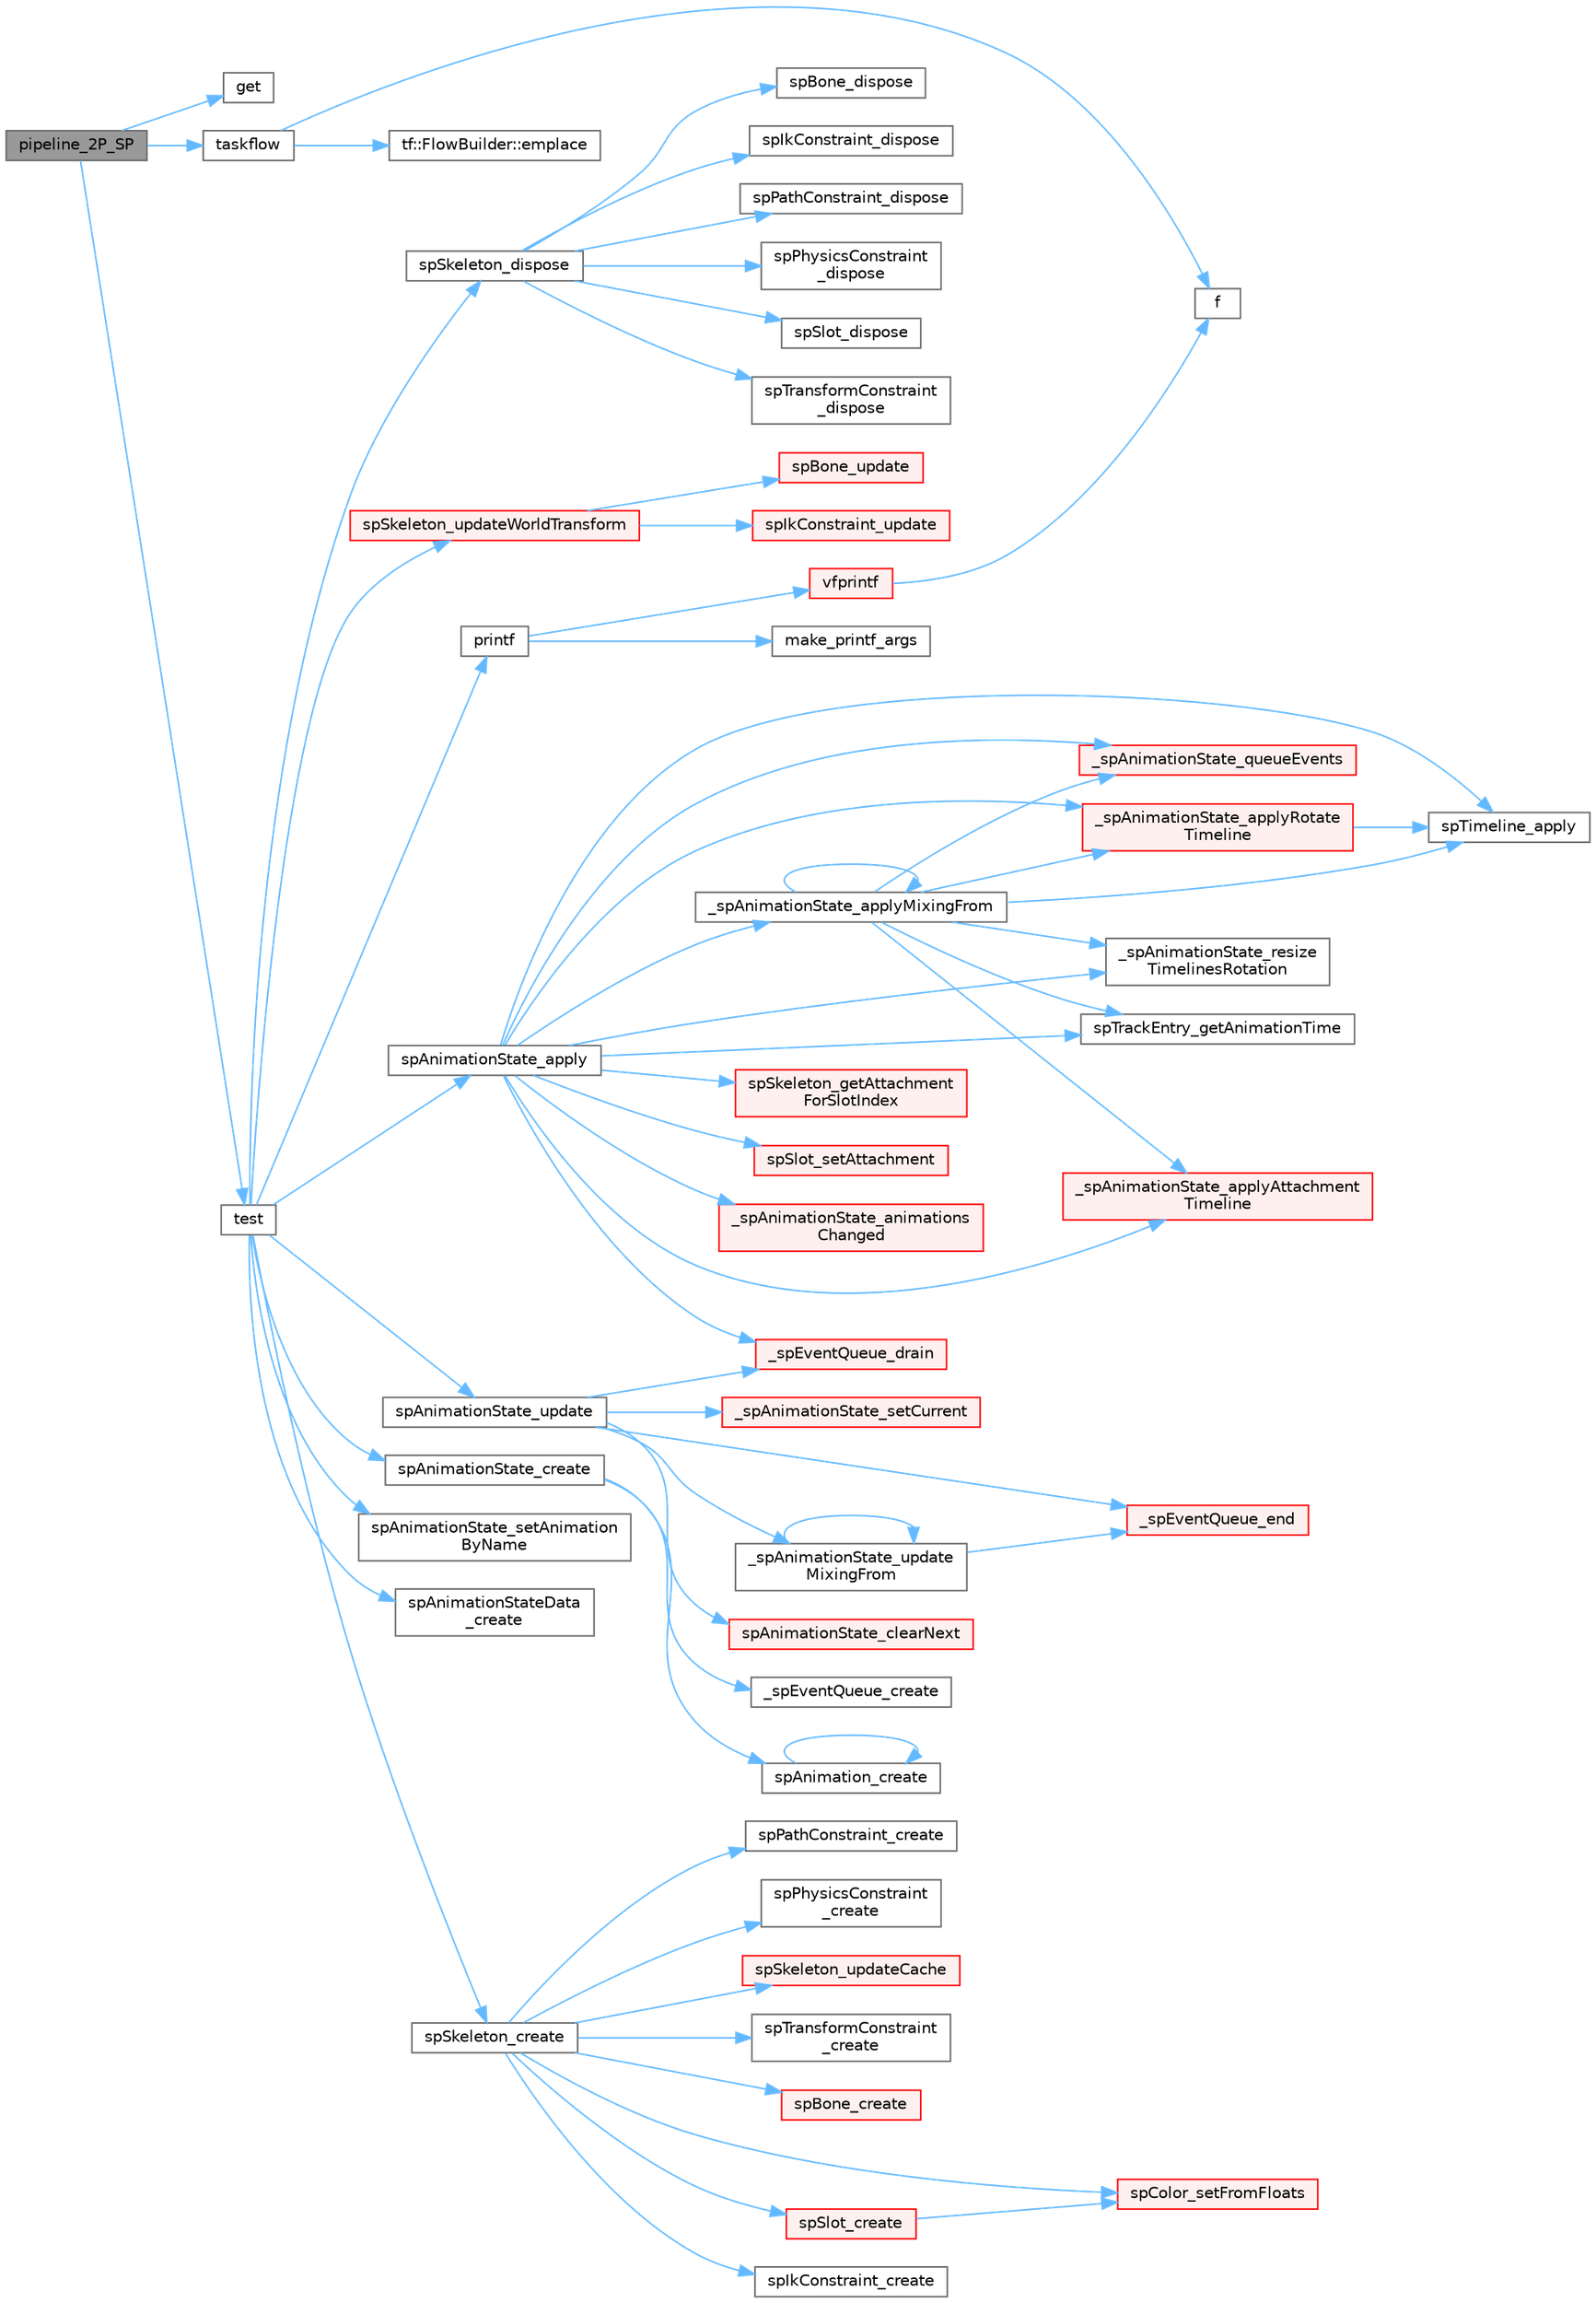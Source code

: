 digraph "pipeline_2P_SP"
{
 // LATEX_PDF_SIZE
  bgcolor="transparent";
  edge [fontname=Helvetica,fontsize=10,labelfontname=Helvetica,labelfontsize=10];
  node [fontname=Helvetica,fontsize=10,shape=box,height=0.2,width=0.4];
  rankdir="LR";
  Node1 [id="Node000001",label="pipeline_2P_SP",height=0.2,width=0.4,color="gray40", fillcolor="grey60", style="filled", fontcolor="black",tooltip=" "];
  Node1 -> Node2 [id="edge1_Node000001_Node000002",color="steelblue1",style="solid",tooltip=" "];
  Node2 [id="Node000002",label="get",height=0.2,width=0.4,color="grey40", fillcolor="white", style="filled",URL="$stdlist__overload_8cpp.html#a120a90058439faee14791b33f94c0693",tooltip=" "];
  Node1 -> Node3 [id="edge2_Node000001_Node000003",color="steelblue1",style="solid",tooltip=" "];
  Node3 [id="Node000003",label="taskflow",height=0.2,width=0.4,color="grey40", fillcolor="white", style="filled",URL="$sandbox_2jacobi_2taskflow_8cpp.html#a47af48e377b7c0ac855c12acd5b69b1e",tooltip=" "];
  Node3 -> Node4 [id="edge3_Node000003_Node000004",color="steelblue1",style="solid",tooltip=" "];
  Node4 [id="Node000004",label="tf::FlowBuilder::emplace",height=0.2,width=0.4,color="grey40", fillcolor="white", style="filled",URL="$classtf_1_1_flow_builder.html#a60d7a666cab71ecfa3010b2efb0d6b57",tooltip="creates a static task"];
  Node3 -> Node5 [id="edge4_Node000003_Node000005",color="steelblue1",style="solid",tooltip=" "];
  Node5 [id="Node000005",label="f",height=0.2,width=0.4,color="grey40", fillcolor="white", style="filled",URL="$cxx11__tensor__map_8cpp.html#a7f507fea02198f6cb81c86640c7b1a4e",tooltip=" "];
  Node1 -> Node6 [id="edge5_Node000001_Node000006",color="steelblue1",style="solid",tooltip=" "];
  Node6 [id="Node000006",label="test",height=0.2,width=0.4,color="grey40", fillcolor="white", style="filled",URL="$external_2spine-runtimes_2spine-sfml_2c_2example_2main_8cpp.html#aac5f14f710620d78720c06cd063ec0ca",tooltip=" "];
  Node6 -> Node7 [id="edge6_Node000006_Node000007",color="steelblue1",style="solid",tooltip=" "];
  Node7 [id="Node000007",label="printf",height=0.2,width=0.4,color="grey40", fillcolor="white", style="filled",URL="$printf_8h.html#aee3ed3a831f25f07e7be3919fff2203a",tooltip=" "];
  Node7 -> Node8 [id="edge7_Node000007_Node000008",color="steelblue1",style="solid",tooltip=" "];
  Node8 [id="Node000008",label="make_printf_args",height=0.2,width=0.4,color="grey40", fillcolor="white", style="filled",URL="$printf_8h.html#a27dcc0efcda04388971dbea3c875f122",tooltip=" "];
  Node7 -> Node9 [id="edge8_Node000007_Node000009",color="steelblue1",style="solid",tooltip=" "];
  Node9 [id="Node000009",label="vfprintf",height=0.2,width=0.4,color="red", fillcolor="#FFF0F0", style="filled",URL="$printf_8h.html#abb30aad964fc771fb52cf3ad88649df2",tooltip=" "];
  Node9 -> Node5 [id="edge9_Node000009_Node000005",color="steelblue1",style="solid",tooltip=" "];
  Node6 -> Node37 [id="edge10_Node000006_Node000037",color="steelblue1",style="solid",tooltip=" "];
  Node37 [id="Node000037",label="spAnimationState_apply",height=0.2,width=0.4,color="grey40", fillcolor="white", style="filled",URL="$_animation_state_8c.html#a121811397a5e69b5d84b141172a860ad",tooltip=" "];
  Node37 -> Node38 [id="edge11_Node000037_Node000038",color="steelblue1",style="solid",tooltip=" "];
  Node38 [id="Node000038",label="_spAnimationState_animations\lChanged",height=0.2,width=0.4,color="red", fillcolor="#FFF0F0", style="filled",URL="$_animation_state_8c.html#a2e9127da71404d2e7f6715635f59714d",tooltip=" "];
  Node37 -> Node44 [id="edge12_Node000037_Node000044",color="steelblue1",style="solid",tooltip=" "];
  Node44 [id="Node000044",label="_spAnimationState_applyAttachment\lTimeline",height=0.2,width=0.4,color="red", fillcolor="#FFF0F0", style="filled",URL="$_animation_state_8c.html#a552cd264b22c69404ce34e0e773bcaa7",tooltip=" "];
  Node37 -> Node51 [id="edge13_Node000037_Node000051",color="steelblue1",style="solid",tooltip=" "];
  Node51 [id="Node000051",label="_spAnimationState_applyMixingFrom",height=0.2,width=0.4,color="grey40", fillcolor="white", style="filled",URL="$_animation_state_8c.html#ad872d0ff5d38b3ad75d02684ee46e3ef",tooltip=" "];
  Node51 -> Node44 [id="edge14_Node000051_Node000044",color="steelblue1",style="solid",tooltip=" "];
  Node51 -> Node51 [id="edge15_Node000051_Node000051",color="steelblue1",style="solid",tooltip=" "];
  Node51 -> Node52 [id="edge16_Node000051_Node000052",color="steelblue1",style="solid",tooltip=" "];
  Node52 [id="Node000052",label="_spAnimationState_applyRotate\lTimeline",height=0.2,width=0.4,color="red", fillcolor="#FFF0F0", style="filled",URL="$_animation_state_8c.html#a807375db0ba9e1c5a66ba60c03967a16",tooltip=" "];
  Node52 -> Node55 [id="edge17_Node000052_Node000055",color="steelblue1",style="solid",tooltip=" "];
  Node55 [id="Node000055",label="spTimeline_apply",height=0.2,width=0.4,color="grey40", fillcolor="white", style="filled",URL="$_animation_8c.html#a8f8846b1f976e08e2825cd8f2e4fed2a",tooltip=" "];
  Node51 -> Node56 [id="edge18_Node000051_Node000056",color="steelblue1",style="solid",tooltip=" "];
  Node56 [id="Node000056",label="_spAnimationState_queueEvents",height=0.2,width=0.4,color="red", fillcolor="#FFF0F0", style="filled",URL="$_animation_state_8c.html#a03841b3426944328c63e8dc965e5d202",tooltip=" "];
  Node51 -> Node63 [id="edge19_Node000051_Node000063",color="steelblue1",style="solid",tooltip=" "];
  Node63 [id="Node000063",label="_spAnimationState_resize\lTimelinesRotation",height=0.2,width=0.4,color="grey40", fillcolor="white", style="filled",URL="$_animation_state_8c.html#a586eb5371b2ecd094a959fb59981c011",tooltip=" "];
  Node51 -> Node55 [id="edge20_Node000051_Node000055",color="steelblue1",style="solid",tooltip=" "];
  Node51 -> Node64 [id="edge21_Node000051_Node000064",color="steelblue1",style="solid",tooltip=" "];
  Node64 [id="Node000064",label="spTrackEntry_getAnimationTime",height=0.2,width=0.4,color="grey40", fillcolor="white", style="filled",URL="$_animation_state_8c.html#a16e885e6da856346be434e44d94fff4d",tooltip=" "];
  Node37 -> Node52 [id="edge22_Node000037_Node000052",color="steelblue1",style="solid",tooltip=" "];
  Node37 -> Node56 [id="edge23_Node000037_Node000056",color="steelblue1",style="solid",tooltip=" "];
  Node37 -> Node63 [id="edge24_Node000037_Node000063",color="steelblue1",style="solid",tooltip=" "];
  Node37 -> Node65 [id="edge25_Node000037_Node000065",color="steelblue1",style="solid",tooltip=" "];
  Node65 [id="Node000065",label="_spEventQueue_drain",height=0.2,width=0.4,color="red", fillcolor="#FFF0F0", style="filled",URL="$_animation_state_8c.html#a2bb362df65f36453467acd9b360c600d",tooltip=" "];
  Node37 -> Node46 [id="edge26_Node000037_Node000046",color="steelblue1",style="solid",tooltip=" "];
  Node46 [id="Node000046",label="spSkeleton_getAttachment\lForSlotIndex",height=0.2,width=0.4,color="red", fillcolor="#FFF0F0", style="filled",URL="$_skeleton_8c.html#af67b15fea85286452cf9d8741a17b0ed",tooltip=" "];
  Node37 -> Node48 [id="edge27_Node000037_Node000048",color="steelblue1",style="solid",tooltip=" "];
  Node48 [id="Node000048",label="spSlot_setAttachment",height=0.2,width=0.4,color="red", fillcolor="#FFF0F0", style="filled",URL="$_slot_8c.html#a56d5b092e9d5418595813cec61d447cc",tooltip=" "];
  Node37 -> Node55 [id="edge28_Node000037_Node000055",color="steelblue1",style="solid",tooltip=" "];
  Node37 -> Node64 [id="edge29_Node000037_Node000064",color="steelblue1",style="solid",tooltip=" "];
  Node6 -> Node68 [id="edge30_Node000006_Node000068",color="steelblue1",style="solid",tooltip=" "];
  Node68 [id="Node000068",label="spAnimationState_create",height=0.2,width=0.4,color="grey40", fillcolor="white", style="filled",URL="$_animation_state_8c.html#a87beba99c1cc332a37af3d16d15454fd",tooltip=" "];
  Node68 -> Node69 [id="edge31_Node000068_Node000069",color="steelblue1",style="solid",tooltip=" "];
  Node69 [id="Node000069",label="_spEventQueue_create",height=0.2,width=0.4,color="grey40", fillcolor="white", style="filled",URL="$_animation_state_8c.html#a88ef8a5fb0d701a8e462f6963f0592cd",tooltip=" "];
  Node68 -> Node70 [id="edge32_Node000068_Node000070",color="steelblue1",style="solid",tooltip=" "];
  Node70 [id="Node000070",label="spAnimation_create",height=0.2,width=0.4,color="grey40", fillcolor="white", style="filled",URL="$_animation_8c.html#a65727a6d5fed75b3c730b88337a91070",tooltip=" "];
  Node70 -> Node70 [id="edge33_Node000070_Node000070",color="steelblue1",style="solid",tooltip=" "];
  Node6 -> Node71 [id="edge34_Node000006_Node000071",color="steelblue1",style="solid",tooltip=" "];
  Node71 [id="Node000071",label="spAnimationState_setAnimation\lByName",height=0.2,width=0.4,color="grey40", fillcolor="white", style="filled",URL="$spine-c_2include_2spine_2_animation_state_8h.html#a886473af828c2ec1222f62ea8aa5e470",tooltip=" "];
  Node6 -> Node72 [id="edge35_Node000006_Node000072",color="steelblue1",style="solid",tooltip=" "];
  Node72 [id="Node000072",label="spAnimationState_update",height=0.2,width=0.4,color="grey40", fillcolor="white", style="filled",URL="$_animation_state_8c.html#a6e0eaef7d5f047204c709cee9f51ef08",tooltip=" "];
  Node72 -> Node73 [id="edge36_Node000072_Node000073",color="steelblue1",style="solid",tooltip=" "];
  Node73 [id="Node000073",label="_spAnimationState_setCurrent",height=0.2,width=0.4,color="red", fillcolor="#FFF0F0", style="filled",URL="$_animation_state_8c.html#a7fd9c2b5f1e4e7ad96f8483118220e53",tooltip=" "];
  Node72 -> Node77 [id="edge37_Node000072_Node000077",color="steelblue1",style="solid",tooltip=" "];
  Node77 [id="Node000077",label="_spAnimationState_update\lMixingFrom",height=0.2,width=0.4,color="grey40", fillcolor="white", style="filled",URL="$_animation_state_8c.html#a811bfe34d8d6ae14d016aba963f38a5f",tooltip=" "];
  Node77 -> Node77 [id="edge38_Node000077_Node000077",color="steelblue1",style="solid",tooltip=" "];
  Node77 -> Node78 [id="edge39_Node000077_Node000078",color="steelblue1",style="solid",tooltip=" "];
  Node78 [id="Node000078",label="_spEventQueue_end",height=0.2,width=0.4,color="red", fillcolor="#FFF0F0", style="filled",URL="$_animation_state_8c.html#ae86eaf55ad672f17dcb738d9481d7bb9",tooltip=" "];
  Node72 -> Node65 [id="edge40_Node000072_Node000065",color="steelblue1",style="solid",tooltip=" "];
  Node72 -> Node78 [id="edge41_Node000072_Node000078",color="steelblue1",style="solid",tooltip=" "];
  Node72 -> Node79 [id="edge42_Node000072_Node000079",color="steelblue1",style="solid",tooltip=" "];
  Node79 [id="Node000079",label="spAnimationState_clearNext",height=0.2,width=0.4,color="red", fillcolor="#FFF0F0", style="filled",URL="$_animation_state_8c.html#a1116b24b2fd4730966c0c1705f16a515",tooltip=" "];
  Node6 -> Node81 [id="edge43_Node000006_Node000081",color="steelblue1",style="solid",tooltip=" "];
  Node81 [id="Node000081",label="spAnimationStateData\l_create",height=0.2,width=0.4,color="grey40", fillcolor="white", style="filled",URL="$_animation_state_data_8c.html#a8c7606d99b6d3ca45a45f696191e184b",tooltip=" "];
  Node6 -> Node82 [id="edge44_Node000006_Node000082",color="steelblue1",style="solid",tooltip=" "];
  Node82 [id="Node000082",label="spSkeleton_create",height=0.2,width=0.4,color="grey40", fillcolor="white", style="filled",URL="$_skeleton_8c.html#adafc127ff4d17039cb355ad7941b4687",tooltip=" "];
  Node82 -> Node83 [id="edge45_Node000082_Node000083",color="steelblue1",style="solid",tooltip=" "];
  Node83 [id="Node000083",label="spBone_create",height=0.2,width=0.4,color="red", fillcolor="#FFF0F0", style="filled",URL="$_bone_8c.html#a672c3edad19d7bf482bf13e7f01ee97b",tooltip=" "];
  Node82 -> Node85 [id="edge46_Node000082_Node000085",color="steelblue1",style="solid",tooltip=" "];
  Node85 [id="Node000085",label="spColor_setFromFloats",height=0.2,width=0.4,color="red", fillcolor="#FFF0F0", style="filled",URL="$_color_8c.html#aef2bc0c9016302022f25c89ba5b36a2c",tooltip=" "];
  Node82 -> Node87 [id="edge47_Node000082_Node000087",color="steelblue1",style="solid",tooltip=" "];
  Node87 [id="Node000087",label="spIkConstraint_create",height=0.2,width=0.4,color="grey40", fillcolor="white", style="filled",URL="$spine-c_2include_2spine_2_ik_constraint_8h.html#adc550d0f541e94be4e2d44930dcc8b2e",tooltip=" "];
  Node82 -> Node88 [id="edge48_Node000082_Node000088",color="steelblue1",style="solid",tooltip=" "];
  Node88 [id="Node000088",label="spPathConstraint_create",height=0.2,width=0.4,color="grey40", fillcolor="white", style="filled",URL="$spine-c_2include_2spine_2_path_constraint_8h.html#adcee199676387bd744e4b147c99eb39b",tooltip=" "];
  Node82 -> Node89 [id="edge49_Node000082_Node000089",color="steelblue1",style="solid",tooltip=" "];
  Node89 [id="Node000089",label="spPhysicsConstraint\l_create",height=0.2,width=0.4,color="grey40", fillcolor="white", style="filled",URL="$_physics_constraint_8c.html#a32a2345e660c659a94668d1de4dba981",tooltip=" "];
  Node82 -> Node90 [id="edge50_Node000082_Node000090",color="steelblue1",style="solid",tooltip=" "];
  Node90 [id="Node000090",label="spSkeleton_updateCache",height=0.2,width=0.4,color="red", fillcolor="#FFF0F0", style="filled",URL="$_skeleton_8c.html#a62e01f12f86149c4fed351f27e022c76",tooltip=" "];
  Node82 -> Node100 [id="edge51_Node000082_Node000100",color="steelblue1",style="solid",tooltip=" "];
  Node100 [id="Node000100",label="spSlot_create",height=0.2,width=0.4,color="red", fillcolor="#FFF0F0", style="filled",URL="$_slot_8c.html#a425f2e6a489e790f26bda11dd18f3a4a",tooltip=" "];
  Node100 -> Node85 [id="edge52_Node000100_Node000085",color="steelblue1",style="solid",tooltip=" "];
  Node82 -> Node104 [id="edge53_Node000082_Node000104",color="steelblue1",style="solid",tooltip=" "];
  Node104 [id="Node000104",label="spTransformConstraint\l_create",height=0.2,width=0.4,color="grey40", fillcolor="white", style="filled",URL="$spine-c_2include_2spine_2_transform_constraint_8h.html#a2fc2c8fc06c7e11463e6a3acf202f353",tooltip=" "];
  Node6 -> Node105 [id="edge54_Node000006_Node000105",color="steelblue1",style="solid",tooltip=" "];
  Node105 [id="Node000105",label="spSkeleton_dispose",height=0.2,width=0.4,color="grey40", fillcolor="white", style="filled",URL="$_skeleton_8c.html#a77f856011e09776af5a8d8e45446bc72",tooltip=" "];
  Node105 -> Node106 [id="edge55_Node000105_Node000106",color="steelblue1",style="solid",tooltip=" "];
  Node106 [id="Node000106",label="spBone_dispose",height=0.2,width=0.4,color="grey40", fillcolor="white", style="filled",URL="$_bone_8c.html#ac9432169a9965bcbc2ee09fdd40ae4a2",tooltip=" "];
  Node105 -> Node107 [id="edge56_Node000105_Node000107",color="steelblue1",style="solid",tooltip=" "];
  Node107 [id="Node000107",label="spIkConstraint_dispose",height=0.2,width=0.4,color="grey40", fillcolor="white", style="filled",URL="$_ik_constraint_8c.html#ab562f2c38689e012955f64da69cbdd51",tooltip=" "];
  Node105 -> Node108 [id="edge57_Node000105_Node000108",color="steelblue1",style="solid",tooltip=" "];
  Node108 [id="Node000108",label="spPathConstraint_dispose",height=0.2,width=0.4,color="grey40", fillcolor="white", style="filled",URL="$_path_constraint_8c.html#a89a998f72f23fadea74c6cb7403d19a5",tooltip=" "];
  Node105 -> Node109 [id="edge58_Node000105_Node000109",color="steelblue1",style="solid",tooltip=" "];
  Node109 [id="Node000109",label="spPhysicsConstraint\l_dispose",height=0.2,width=0.4,color="grey40", fillcolor="white", style="filled",URL="$_physics_constraint_8c.html#a7d0e849bcc7d76d81f5a9f31e2fdb8f6",tooltip=" "];
  Node105 -> Node110 [id="edge59_Node000105_Node000110",color="steelblue1",style="solid",tooltip=" "];
  Node110 [id="Node000110",label="spSlot_dispose",height=0.2,width=0.4,color="grey40", fillcolor="white", style="filled",URL="$_slot_8c.html#abc79e957760a12acef34938e456201e7",tooltip=" "];
  Node105 -> Node111 [id="edge60_Node000105_Node000111",color="steelblue1",style="solid",tooltip=" "];
  Node111 [id="Node000111",label="spTransformConstraint\l_dispose",height=0.2,width=0.4,color="grey40", fillcolor="white", style="filled",URL="$_transform_constraint_8c.html#aa1b7de86ac6d61687962b5f9171ec5cb",tooltip=" "];
  Node6 -> Node112 [id="edge61_Node000006_Node000112",color="steelblue1",style="solid",tooltip=" "];
  Node112 [id="Node000112",label="spSkeleton_updateWorldTransform",height=0.2,width=0.4,color="red", fillcolor="#FFF0F0", style="filled",URL="$_skeleton_8c.html#aacbe2c41263148e0b8e88724bd6e19a8",tooltip=" "];
  Node112 -> Node113 [id="edge62_Node000112_Node000113",color="steelblue1",style="solid",tooltip=" "];
  Node113 [id="Node000113",label="spBone_update",height=0.2,width=0.4,color="red", fillcolor="#FFF0F0", style="filled",URL="$_bone_8c.html#a96a2c03c88ccdaa90a318fbb786acaad",tooltip=" "];
  Node112 -> Node116 [id="edge63_Node000112_Node000116",color="steelblue1",style="solid",tooltip=" "];
  Node116 [id="Node000116",label="spIkConstraint_update",height=0.2,width=0.4,color="red", fillcolor="#FFF0F0", style="filled",URL="$_ik_constraint_8c.html#ae1ee5ccd8d827f7c377f2597775b912b",tooltip=" "];
}
